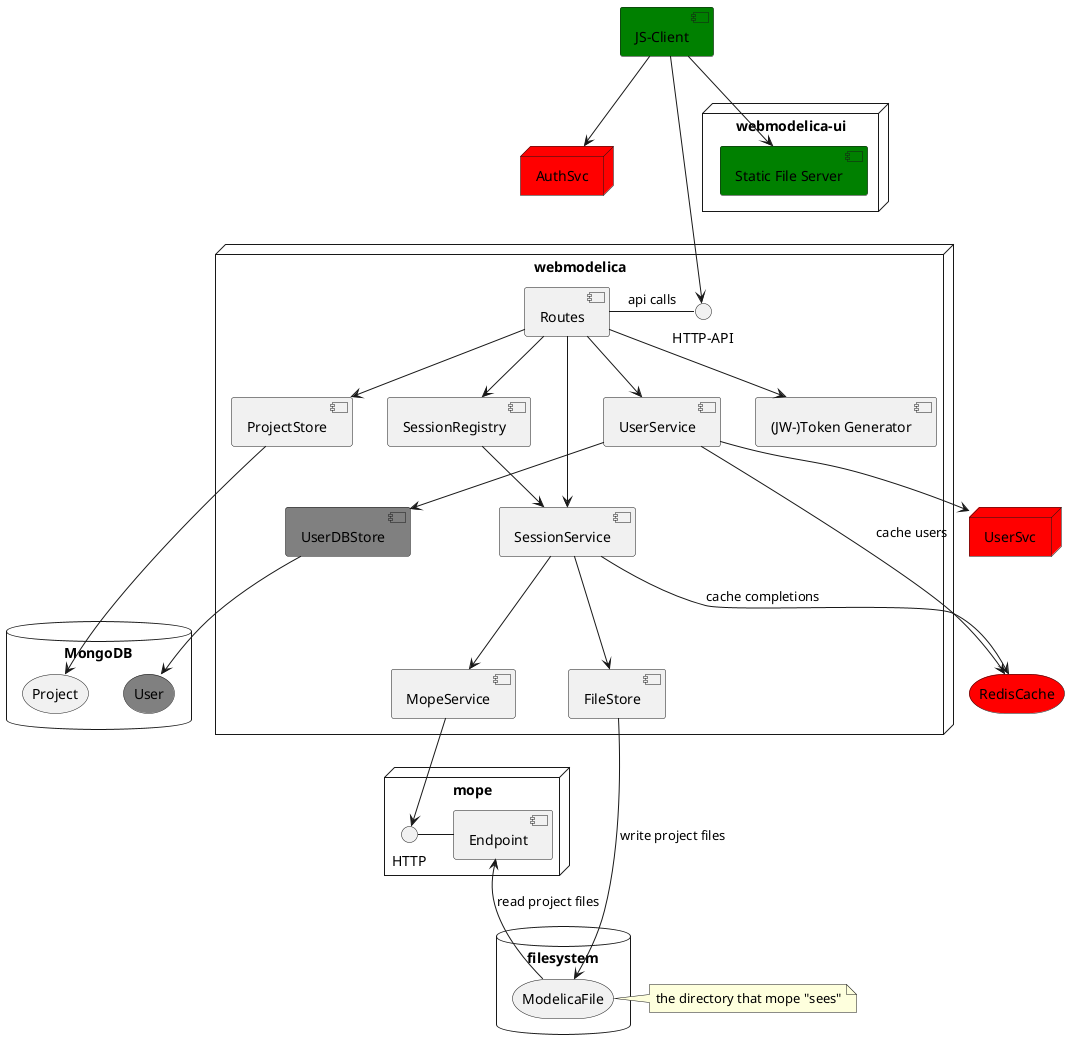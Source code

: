 @startuml

[JS-Client] #Green

node UserSvc #red
node AuthSvc #red

node "webmodelica-ui" {
  [Static File Server] #Green
  [JS-Client] --> [Static File Server]
}

node "webmodelica" {
  () "HTTP-API" as wm_http
  [JS-Client] --> wm_http
  [JS-Client] --> AuthSvc
  [UserService] --> UserSvc
  wm_http - [Routes] : "api calls"

  [Routes] --> [SessionService]
  [Routes] --> [SessionRegistry]
  [Routes] --> [ProjectStore]
  [Routes] --> [UserService]
  [Routes] --> [(JW-)Token Generator]

  [UserService] --> [UserDBStore]

  [SessionRegistry] --> [SessionService]

  [SessionService] --> [FileStore]
  [SessionService] --> [MopeService]
}

[Static File Server] -[hidden]-> wm_http
[AuthSvc] -[hidden]-> [Routes]

node "mope" {
  () "HTTP" as mope_http
  [MopeService] --> mope_http
  mope_http - [Endpoint]
}

storage RedisCache #red

database MongoDB {
  storage Project
  storage User #grey
}

database "filesystem" {
  storage ModelicaFile as fs_file
}
note left of fs_file : the directory that mope "sees"

[UserDBStore] #grey

[ProjectStore] --> Project
[UserDBStore] --> User
[UserService] --> RedisCache : cache users
[SessionService] --> RedisCache : cache completions
[FileStore] --> fs_file : write project files

[Endpoint] <-- fs_file : read project files
@enduml
